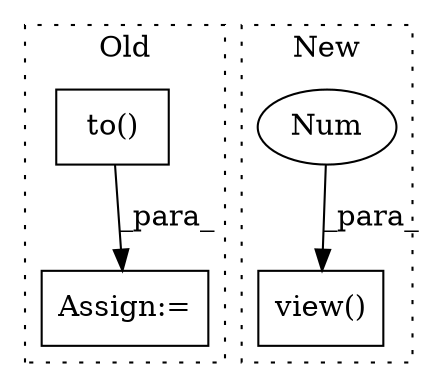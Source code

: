 digraph G {
subgraph cluster0 {
1 [label="to()" a="75" s="8641,8798" l="146,1" shape="box"];
4 [label="Assign:=" a="68" s="8638" l="3" shape="box"];
label = "Old";
style="dotted";
}
subgraph cluster1 {
2 [label="view()" a="75" s="8402,8447" l="7,1" shape="box"];
3 [label="Num" a="76" s="8409" l="2" shape="ellipse"];
label = "New";
style="dotted";
}
1 -> 4 [label="_para_"];
3 -> 2 [label="_para_"];
}